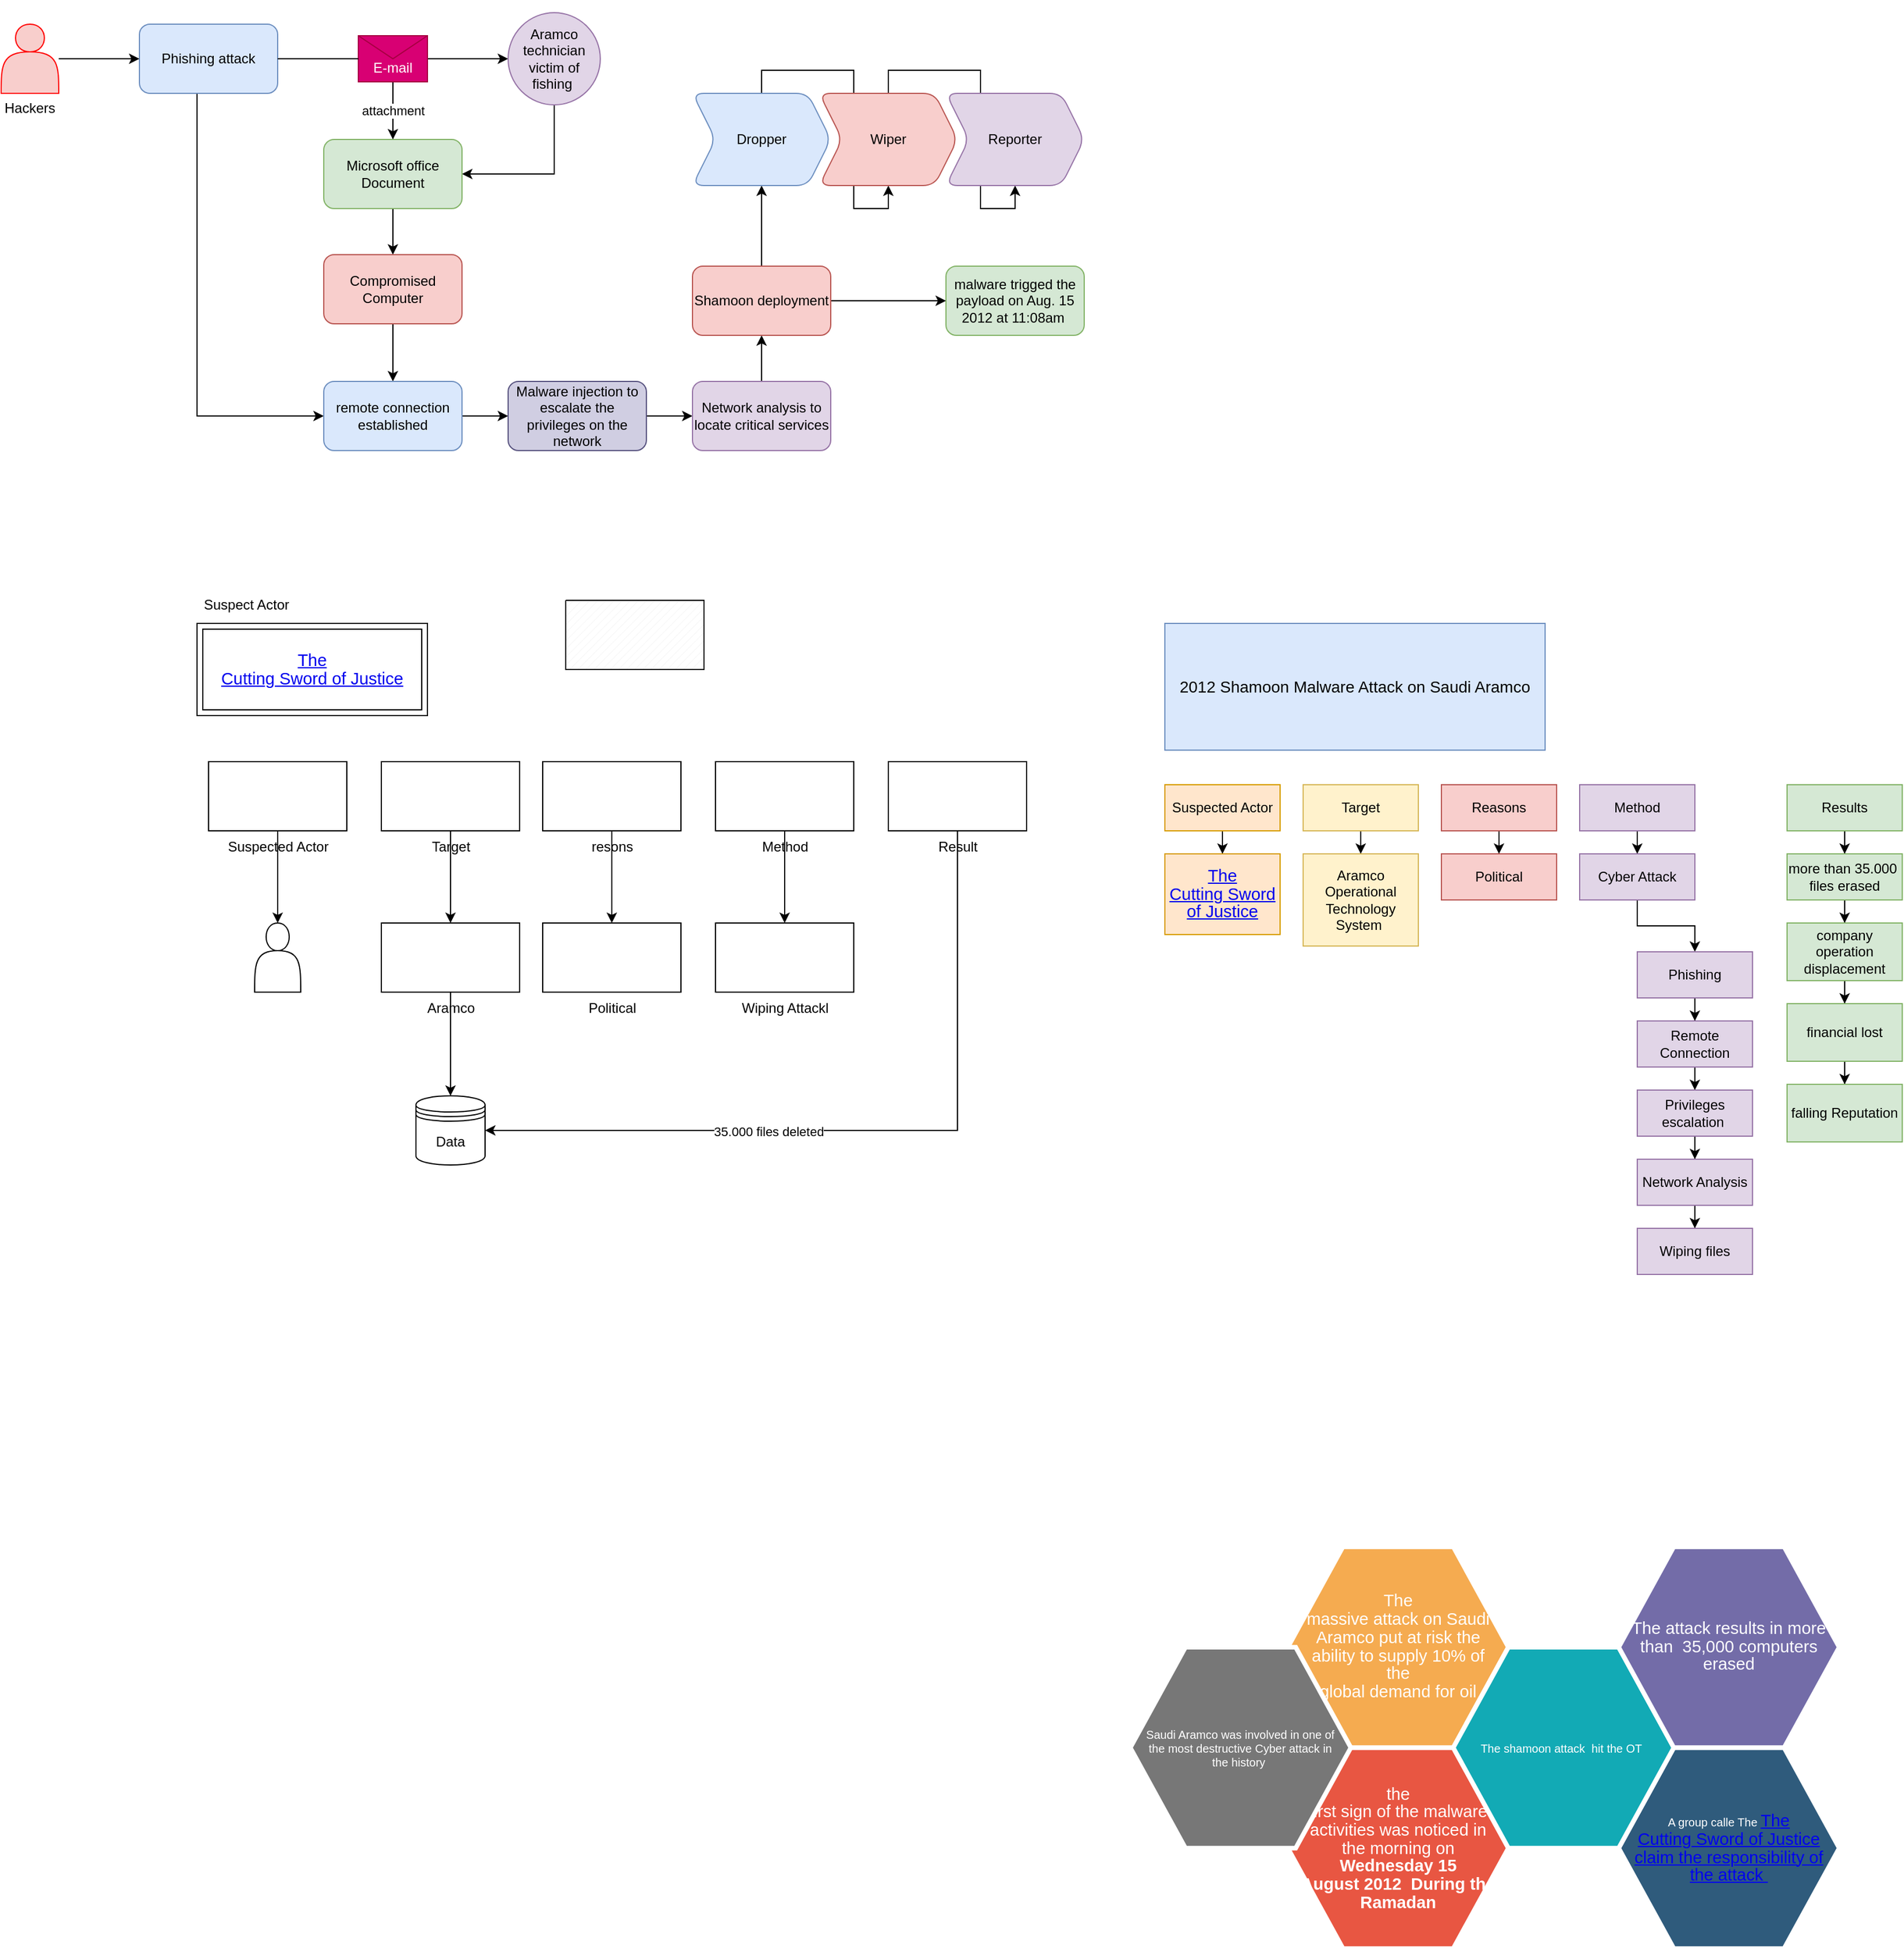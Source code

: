 <mxfile version="17.4.6" type="device"><diagram id="x3H5RUJ7xkRhy6DAXRyH" name="Page-1"><mxGraphModel dx="1752" dy="527" grid="1" gridSize="10" guides="1" tooltips="1" connect="1" arrows="1" fold="1" page="1" pageScale="1" pageWidth="827" pageHeight="1169" math="0" shadow="0"><root><mxCell id="0"/><mxCell id="1" parent="0"/><mxCell id="g6I7UamEDf8_yvN3IBJ3-4" style="edgeStyle=orthogonalEdgeStyle;rounded=0;orthogonalLoop=1;jettySize=auto;html=1;exitX=1;exitY=0.5;exitDx=0;exitDy=0;startArrow=none;" edge="1" parent="1" source="g6I7UamEDf8_yvN3IBJ3-15" target="g6I7UamEDf8_yvN3IBJ3-2"><mxGeometry relative="1" as="geometry"/></mxCell><mxCell id="g6I7UamEDf8_yvN3IBJ3-45" style="edgeStyle=orthogonalEdgeStyle;rounded=0;orthogonalLoop=1;jettySize=auto;html=1;entryX=0;entryY=0.5;entryDx=0;entryDy=0;fontColor=#000000;" edge="1" parent="1" source="g6I7UamEDf8_yvN3IBJ3-1" target="g6I7UamEDf8_yvN3IBJ3-22"><mxGeometry relative="1" as="geometry"><Array as="points"><mxPoint y="480"/></Array></mxGeometry></mxCell><mxCell id="g6I7UamEDf8_yvN3IBJ3-1" value="Phishing attack" style="rounded=1;whiteSpace=wrap;html=1;fillColor=#dae8fc;strokeColor=#6c8ebf;" vertex="1" parent="1"><mxGeometry x="-50" y="140" width="120" height="60" as="geometry"/></mxCell><mxCell id="g6I7UamEDf8_yvN3IBJ3-19" style="edgeStyle=orthogonalEdgeStyle;rounded=0;orthogonalLoop=1;jettySize=auto;html=1;entryX=1;entryY=0.5;entryDx=0;entryDy=0;fontColor=#000000;" edge="1" parent="1" source="g6I7UamEDf8_yvN3IBJ3-2" target="g6I7UamEDf8_yvN3IBJ3-13"><mxGeometry relative="1" as="geometry"><Array as="points"><mxPoint x="310" y="270"/></Array></mxGeometry></mxCell><mxCell id="g6I7UamEDf8_yvN3IBJ3-2" value="Aramco technician&lt;br&gt;victim of fishing&amp;nbsp;" style="ellipse;whiteSpace=wrap;html=1;aspect=fixed;fillColor=#e1d5e7;strokeColor=#9673a6;" vertex="1" parent="1"><mxGeometry x="270" y="130" width="80" height="80" as="geometry"/></mxCell><mxCell id="g6I7UamEDf8_yvN3IBJ3-3" value="malware trigged the payload on Aug. 15 2012 at 11:08am&amp;nbsp;" style="rounded=1;whiteSpace=wrap;html=1;fillColor=#d5e8d4;strokeColor=#82b366;" vertex="1" parent="1"><mxGeometry x="650" y="350" width="120" height="60" as="geometry"/></mxCell><mxCell id="g6I7UamEDf8_yvN3IBJ3-25" style="edgeStyle=orthogonalEdgeStyle;rounded=0;orthogonalLoop=1;jettySize=auto;html=1;exitX=0.5;exitY=1;exitDx=0;exitDy=0;fontColor=#000000;" edge="1" parent="1" source="g6I7UamEDf8_yvN3IBJ3-13" target="g6I7UamEDf8_yvN3IBJ3-14"><mxGeometry relative="1" as="geometry"/></mxCell><mxCell id="g6I7UamEDf8_yvN3IBJ3-13" value="Microsoft office&lt;br&gt;Document" style="rounded=1;whiteSpace=wrap;html=1;fillColor=#d5e8d4;strokeColor=#82b366;" vertex="1" parent="1"><mxGeometry x="110" y="240" width="120" height="60" as="geometry"/></mxCell><mxCell id="g6I7UamEDf8_yvN3IBJ3-23" value="" style="edgeStyle=orthogonalEdgeStyle;rounded=0;orthogonalLoop=1;jettySize=auto;html=1;fontColor=#000000;" edge="1" parent="1" source="g6I7UamEDf8_yvN3IBJ3-14" target="g6I7UamEDf8_yvN3IBJ3-22"><mxGeometry relative="1" as="geometry"/></mxCell><mxCell id="g6I7UamEDf8_yvN3IBJ3-14" value="Compromised Computer" style="rounded=1;whiteSpace=wrap;html=1;fillColor=#f8cecc;strokeColor=#b85450;" vertex="1" parent="1"><mxGeometry x="110" y="340" width="120" height="60" as="geometry"/></mxCell><mxCell id="g6I7UamEDf8_yvN3IBJ3-17" value="attachment" style="edgeStyle=orthogonalEdgeStyle;rounded=0;orthogonalLoop=1;jettySize=auto;html=1;fontColor=#000000;" edge="1" parent="1" source="g6I7UamEDf8_yvN3IBJ3-15" target="g6I7UamEDf8_yvN3IBJ3-13"><mxGeometry relative="1" as="geometry"><Array as="points"><mxPoint x="170" y="210"/><mxPoint x="170" y="210"/></Array></mxGeometry></mxCell><mxCell id="g6I7UamEDf8_yvN3IBJ3-15" value="&lt;br&gt;E-mail" style="shape=message;html=1;whiteSpace=wrap;html=1;outlineConnect=0;labelBackgroundColor=none;fillColor=#d80073;strokeColor=#A50040;fontColor=#ffffff;" vertex="1" parent="1"><mxGeometry x="140" y="150" width="60" height="40" as="geometry"/></mxCell><mxCell id="g6I7UamEDf8_yvN3IBJ3-16" value="" style="edgeStyle=orthogonalEdgeStyle;rounded=0;orthogonalLoop=1;jettySize=auto;html=1;exitX=1;exitY=0.5;exitDx=0;exitDy=0;endArrow=none;" edge="1" parent="1" source="g6I7UamEDf8_yvN3IBJ3-1" target="g6I7UamEDf8_yvN3IBJ3-15"><mxGeometry relative="1" as="geometry"><mxPoint x="70" y="170" as="sourcePoint"/><mxPoint x="270" y="170" as="targetPoint"/></mxGeometry></mxCell><mxCell id="g6I7UamEDf8_yvN3IBJ3-31" value="" style="edgeStyle=orthogonalEdgeStyle;rounded=0;orthogonalLoop=1;jettySize=auto;html=1;fontColor=#000000;" edge="1" parent="1" source="g6I7UamEDf8_yvN3IBJ3-22" target="g6I7UamEDf8_yvN3IBJ3-30"><mxGeometry relative="1" as="geometry"/></mxCell><mxCell id="g6I7UamEDf8_yvN3IBJ3-22" value="remote connection established" style="whiteSpace=wrap;html=1;fillColor=#dae8fc;strokeColor=#6c8ebf;rounded=1;" vertex="1" parent="1"><mxGeometry x="110" y="450" width="120" height="60" as="geometry"/></mxCell><mxCell id="g6I7UamEDf8_yvN3IBJ3-28" value="" style="edgeStyle=orthogonalEdgeStyle;rounded=0;orthogonalLoop=1;jettySize=auto;html=1;fontColor=#000000;" edge="1" parent="1" source="g6I7UamEDf8_yvN3IBJ3-26" target="g6I7UamEDf8_yvN3IBJ3-1"><mxGeometry relative="1" as="geometry"/></mxCell><mxCell id="g6I7UamEDf8_yvN3IBJ3-26" value="&lt;br&gt;&lt;br&gt;&lt;br&gt;&lt;br&gt;&lt;br&gt;&lt;br&gt;Hackers" style="shape=actor;whiteSpace=wrap;html=1;labelBackgroundColor=none;fillColor=#f8cecc;strokeColor=#FF0000;" vertex="1" parent="1"><mxGeometry x="-170" y="140" width="50" height="60" as="geometry"/></mxCell><mxCell id="g6I7UamEDf8_yvN3IBJ3-33" value="" style="edgeStyle=orthogonalEdgeStyle;rounded=0;orthogonalLoop=1;jettySize=auto;html=1;fontColor=#000000;" edge="1" parent="1" source="g6I7UamEDf8_yvN3IBJ3-30" target="g6I7UamEDf8_yvN3IBJ3-32"><mxGeometry relative="1" as="geometry"/></mxCell><mxCell id="g6I7UamEDf8_yvN3IBJ3-30" value="Malware injection to escalate the privileges on the network" style="rounded=1;whiteSpace=wrap;html=1;fillColor=#d0cee2;strokeColor=#56517e;" vertex="1" parent="1"><mxGeometry x="270" y="450" width="120" height="60" as="geometry"/></mxCell><mxCell id="g6I7UamEDf8_yvN3IBJ3-35" value="" style="edgeStyle=orthogonalEdgeStyle;rounded=0;orthogonalLoop=1;jettySize=auto;html=1;fontColor=#000000;" edge="1" parent="1" source="g6I7UamEDf8_yvN3IBJ3-32" target="g6I7UamEDf8_yvN3IBJ3-34"><mxGeometry relative="1" as="geometry"/></mxCell><mxCell id="g6I7UamEDf8_yvN3IBJ3-32" value="Network analysis to locate critical services" style="whiteSpace=wrap;html=1;fillColor=#e1d5e7;strokeColor=#9673a6;rounded=1;" vertex="1" parent="1"><mxGeometry x="430" y="450" width="120" height="60" as="geometry"/></mxCell><mxCell id="g6I7UamEDf8_yvN3IBJ3-37" value="" style="edgeStyle=orthogonalEdgeStyle;rounded=0;orthogonalLoop=1;jettySize=auto;html=1;fontColor=#000000;" edge="1" parent="1" source="g6I7UamEDf8_yvN3IBJ3-34" target="g6I7UamEDf8_yvN3IBJ3-36"><mxGeometry relative="1" as="geometry"/></mxCell><mxCell id="g6I7UamEDf8_yvN3IBJ3-48" value="" style="edgeStyle=orthogonalEdgeStyle;rounded=0;orthogonalLoop=1;jettySize=auto;html=1;fontColor=#000000;" edge="1" parent="1" source="g6I7UamEDf8_yvN3IBJ3-34" target="g6I7UamEDf8_yvN3IBJ3-3"><mxGeometry relative="1" as="geometry"/></mxCell><mxCell id="g6I7UamEDf8_yvN3IBJ3-34" value="Shamoon deployment" style="whiteSpace=wrap;html=1;fillColor=#f8cecc;strokeColor=#b85450;rounded=1;" vertex="1" parent="1"><mxGeometry x="430" y="350" width="120" height="60" as="geometry"/></mxCell><mxCell id="g6I7UamEDf8_yvN3IBJ3-40" value="" style="edgeStyle=orthogonalEdgeStyle;rounded=0;orthogonalLoop=1;jettySize=auto;html=1;fontColor=#000000;" edge="1" parent="1" source="g6I7UamEDf8_yvN3IBJ3-36" target="g6I7UamEDf8_yvN3IBJ3-39"><mxGeometry relative="1" as="geometry"/></mxCell><mxCell id="g6I7UamEDf8_yvN3IBJ3-36" value="Dropper" style="shape=step;perimeter=stepPerimeter;whiteSpace=wrap;html=1;fixedSize=1;fillColor=#dae8fc;strokeColor=#6c8ebf;rounded=1;" vertex="1" parent="1"><mxGeometry x="430" y="200" width="120" height="80" as="geometry"/></mxCell><mxCell id="g6I7UamEDf8_yvN3IBJ3-42" value="" style="edgeStyle=orthogonalEdgeStyle;rounded=0;orthogonalLoop=1;jettySize=auto;html=1;fontColor=#000000;" edge="1" parent="1" source="g6I7UamEDf8_yvN3IBJ3-39" target="g6I7UamEDf8_yvN3IBJ3-41"><mxGeometry relative="1" as="geometry"/></mxCell><mxCell id="g6I7UamEDf8_yvN3IBJ3-39" value="Wiper" style="shape=step;perimeter=stepPerimeter;whiteSpace=wrap;html=1;fixedSize=1;fillColor=#f8cecc;strokeColor=#b85450;rounded=1;" vertex="1" parent="1"><mxGeometry x="540" y="200" width="120" height="80" as="geometry"/></mxCell><mxCell id="g6I7UamEDf8_yvN3IBJ3-41" value="Reporter" style="shape=step;perimeter=stepPerimeter;whiteSpace=wrap;html=1;fixedSize=1;fillColor=#e1d5e7;strokeColor=#9673a6;rounded=1;" vertex="1" parent="1"><mxGeometry x="650" y="200" width="120" height="80" as="geometry"/></mxCell><mxCell id="g6I7UamEDf8_yvN3IBJ3-50" value="Data" style="shape=datastore;whiteSpace=wrap;html=1;labelBackgroundColor=none;fontColor=#000000;fillColor=none;" vertex="1" parent="1"><mxGeometry x="190" y="1070" width="60" height="60" as="geometry"/></mxCell><mxCell id="g6I7UamEDf8_yvN3IBJ3-63" value="" style="edgeStyle=orthogonalEdgeStyle;rounded=0;orthogonalLoop=1;jettySize=auto;html=1;fontColor=#000000;" edge="1" parent="1" source="g6I7UamEDf8_yvN3IBJ3-51" target="g6I7UamEDf8_yvN3IBJ3-62"><mxGeometry relative="1" as="geometry"/></mxCell><mxCell id="g6I7UamEDf8_yvN3IBJ3-51" value="resons" style="verticalLabelPosition=bottom;verticalAlign=top;html=1;shape=mxgraph.basic.rect;fillColor2=none;strokeWidth=1;size=25.93;indent=5;labelBackgroundColor=none;fontColor=#000000;fillColor=none;" vertex="1" parent="1"><mxGeometry x="300" y="780" width="120" height="60" as="geometry"/></mxCell><mxCell id="g6I7UamEDf8_yvN3IBJ3-65" value="" style="edgeStyle=orthogonalEdgeStyle;rounded=0;orthogonalLoop=1;jettySize=auto;html=1;fontColor=#000000;" edge="1" parent="1" source="g6I7UamEDf8_yvN3IBJ3-52" target="g6I7UamEDf8_yvN3IBJ3-64"><mxGeometry relative="1" as="geometry"/></mxCell><mxCell id="g6I7UamEDf8_yvN3IBJ3-52" value="Method" style="verticalLabelPosition=bottom;verticalAlign=top;html=1;shape=mxgraph.basic.rect;fillColor2=none;strokeWidth=1;size=25.93;indent=5;labelBackgroundColor=none;fontColor=#000000;fillColor=none;" vertex="1" parent="1"><mxGeometry x="450" y="780" width="120" height="60" as="geometry"/></mxCell><mxCell id="g6I7UamEDf8_yvN3IBJ3-58" value="" style="edgeStyle=orthogonalEdgeStyle;rounded=0;orthogonalLoop=1;jettySize=auto;html=1;fontColor=#000000;" edge="1" parent="1" source="g6I7UamEDf8_yvN3IBJ3-53" target="g6I7UamEDf8_yvN3IBJ3-57"><mxGeometry relative="1" as="geometry"/></mxCell><mxCell id="g6I7UamEDf8_yvN3IBJ3-53" value="Target" style="verticalLabelPosition=bottom;verticalAlign=top;html=1;shape=mxgraph.basic.rect;fillColor2=none;strokeWidth=1;size=25.93;indent=5;labelBackgroundColor=none;fontColor=#000000;fillColor=none;" vertex="1" parent="1"><mxGeometry x="160" y="780" width="120" height="60" as="geometry"/></mxCell><mxCell id="g6I7UamEDf8_yvN3IBJ3-61" value="" style="edgeStyle=orthogonalEdgeStyle;rounded=0;orthogonalLoop=1;jettySize=auto;html=1;fontColor=#000000;" edge="1" parent="1" source="g6I7UamEDf8_yvN3IBJ3-55" target="g6I7UamEDf8_yvN3IBJ3-56"><mxGeometry relative="1" as="geometry"/></mxCell><mxCell id="g6I7UamEDf8_yvN3IBJ3-55" value="Suspected Actor" style="verticalLabelPosition=bottom;verticalAlign=top;html=1;shape=mxgraph.basic.rect;fillColor2=none;strokeWidth=1;size=25.93;indent=5;labelBackgroundColor=none;fontColor=#000000;fillColor=none;" vertex="1" parent="1"><mxGeometry x="10" y="780" width="120" height="60" as="geometry"/></mxCell><mxCell id="g6I7UamEDf8_yvN3IBJ3-56" value="" style="shape=actor;whiteSpace=wrap;html=1;labelBackgroundColor=none;fontColor=#000000;fillColor=none;" vertex="1" parent="1"><mxGeometry x="50" y="920" width="40" height="60" as="geometry"/></mxCell><mxCell id="g6I7UamEDf8_yvN3IBJ3-59" value="" style="edgeStyle=orthogonalEdgeStyle;rounded=0;orthogonalLoop=1;jettySize=auto;html=1;fontColor=#000000;" edge="1" parent="1" source="g6I7UamEDf8_yvN3IBJ3-57" target="g6I7UamEDf8_yvN3IBJ3-50"><mxGeometry relative="1" as="geometry"/></mxCell><mxCell id="g6I7UamEDf8_yvN3IBJ3-57" value="Aramco" style="verticalLabelPosition=bottom;verticalAlign=top;html=1;shape=mxgraph.basic.rect;fillColor2=none;strokeWidth=1;size=25.93;indent=5;labelBackgroundColor=none;fontColor=#000000;fillColor=none;" vertex="1" parent="1"><mxGeometry x="160" y="920" width="120" height="60" as="geometry"/></mxCell><mxCell id="g6I7UamEDf8_yvN3IBJ3-62" value="Political" style="verticalLabelPosition=bottom;verticalAlign=top;html=1;shape=mxgraph.basic.rect;fillColor2=none;strokeWidth=1;size=25.93;indent=5;labelBackgroundColor=none;fontColor=#000000;fillColor=none;" vertex="1" parent="1"><mxGeometry x="300" y="920" width="120" height="60" as="geometry"/></mxCell><mxCell id="g6I7UamEDf8_yvN3IBJ3-64" value="Wiping Attackl" style="verticalLabelPosition=bottom;verticalAlign=top;html=1;shape=mxgraph.basic.rect;fillColor2=none;strokeWidth=1;size=25.93;indent=5;labelBackgroundColor=none;fontColor=#000000;fillColor=none;" vertex="1" parent="1"><mxGeometry x="450" y="920" width="120" height="60" as="geometry"/></mxCell><mxCell id="g6I7UamEDf8_yvN3IBJ3-69" style="edgeStyle=orthogonalEdgeStyle;rounded=0;orthogonalLoop=1;jettySize=auto;html=1;entryX=1;entryY=0.5;entryDx=0;entryDy=0;fontColor=#000000;" edge="1" parent="1" source="g6I7UamEDf8_yvN3IBJ3-66" target="g6I7UamEDf8_yvN3IBJ3-50"><mxGeometry relative="1" as="geometry"><Array as="points"><mxPoint x="660" y="1100"/></Array></mxGeometry></mxCell><mxCell id="g6I7UamEDf8_yvN3IBJ3-71" value="35.000 files deleted" style="edgeLabel;html=1;align=center;verticalAlign=middle;resizable=0;points=[];fontColor=#000000;" vertex="1" connectable="0" parent="g6I7UamEDf8_yvN3IBJ3-69"><mxGeometry x="0.267" y="1" relative="1" as="geometry"><mxPoint as="offset"/></mxGeometry></mxCell><mxCell id="g6I7UamEDf8_yvN3IBJ3-66" value="Result" style="verticalLabelPosition=bottom;verticalAlign=top;html=1;shape=mxgraph.basic.rect;fillColor2=none;strokeWidth=1;size=25.93;indent=5;labelBackgroundColor=none;fontColor=#000000;fillColor=none;" vertex="1" parent="1"><mxGeometry x="600" y="780" width="120" height="60" as="geometry"/></mxCell><mxCell id="g6I7UamEDf8_yvN3IBJ3-70" value="" style="verticalLabelPosition=bottom;verticalAlign=top;html=1;shape=mxgraph.basic.patternFillRect;fillStyle=diag;step=5;fillStrokeWidth=0.2;fillStrokeColor=#dddddd;labelBackgroundColor=none;fontColor=#000000;fillColor=none;" vertex="1" parent="1"><mxGeometry x="320" y="640" width="120" height="60" as="geometry"/></mxCell><mxCell id="g6I7UamEDf8_yvN3IBJ3-72" value="&lt;a name=&quot;_Hlk102032799&quot;&gt;&lt;span style=&quot;font-size: 11.0pt ; line-height: 107% ; font-family: &amp;#34;calibri&amp;#34; , sans-serif&quot;&gt;The&lt;br/&gt;Cutting Sword of Justice&lt;/span&gt;&lt;/a&gt;" style="shape=ext;margin=3;double=1;whiteSpace=wrap;html=1;align=center;labelBackgroundColor=none;fontColor=#000000;fillColor=none;" vertex="1" parent="1"><mxGeometry y="660" width="200" height="80" as="geometry"/></mxCell><mxCell id="g6I7UamEDf8_yvN3IBJ3-73" value="Suspect Actor" style="text;strokeColor=none;fillColor=none;spacingLeft=4;spacingRight=4;overflow=hidden;rotatable=0;points=[[0,0.5],[1,0.5]];portConstraint=eastwest;fontSize=12;labelBackgroundColor=none;fontColor=#000000;" vertex="1" parent="1"><mxGeometry y="630" width="150" height="30" as="geometry"/></mxCell><mxCell id="g6I7UamEDf8_yvN3IBJ3-129" value="" style="edgeStyle=orthogonalEdgeStyle;rounded=0;orthogonalLoop=1;jettySize=auto;html=1;fontColor=#000000;" edge="1" parent="1" source="g6I7UamEDf8_yvN3IBJ3-94" target="g6I7UamEDf8_yvN3IBJ3-128"><mxGeometry relative="1" as="geometry"/></mxCell><mxCell id="g6I7UamEDf8_yvN3IBJ3-94" value="&lt;span&gt;Suspected Actor&lt;/span&gt;" style="whiteSpace=wrap;html=1;align=center;labelBackgroundColor=none;fillColor=#ffe6cc;strokeColor=#d79b00;" vertex="1" parent="1"><mxGeometry x="840" y="800" width="100" height="40" as="geometry"/></mxCell><mxCell id="g6I7UamEDf8_yvN3IBJ3-102" value="" style="edgeStyle=orthogonalEdgeStyle;rounded=0;orthogonalLoop=1;jettySize=auto;html=1;fontColor=#000000;" edge="1" parent="1" source="g6I7UamEDf8_yvN3IBJ3-100" target="g6I7UamEDf8_yvN3IBJ3-101"><mxGeometry relative="1" as="geometry"/></mxCell><mxCell id="g6I7UamEDf8_yvN3IBJ3-100" value="Target" style="whiteSpace=wrap;html=1;align=center;labelBackgroundColor=none;fillColor=#fff2cc;strokeColor=#d6b656;" vertex="1" parent="1"><mxGeometry x="960" y="800" width="100" height="40" as="geometry"/></mxCell><mxCell id="g6I7UamEDf8_yvN3IBJ3-101" value="Aramco Operational Technology System&amp;nbsp;" style="whiteSpace=wrap;html=1;align=center;labelBackgroundColor=none;fillColor=#fff2cc;strokeColor=#d6b656;" vertex="1" parent="1"><mxGeometry x="960" y="860" width="100" height="80" as="geometry"/></mxCell><mxCell id="g6I7UamEDf8_yvN3IBJ3-105" value="" style="edgeStyle=orthogonalEdgeStyle;rounded=0;orthogonalLoop=1;jettySize=auto;html=1;fontColor=#000000;" edge="1" parent="1" source="g6I7UamEDf8_yvN3IBJ3-103" target="g6I7UamEDf8_yvN3IBJ3-104"><mxGeometry relative="1" as="geometry"/></mxCell><mxCell id="g6I7UamEDf8_yvN3IBJ3-103" value="Reasons" style="whiteSpace=wrap;html=1;align=center;labelBackgroundColor=none;fillColor=#f8cecc;strokeColor=#b85450;" vertex="1" parent="1"><mxGeometry x="1080" y="800" width="100" height="40" as="geometry"/></mxCell><mxCell id="g6I7UamEDf8_yvN3IBJ3-104" value="Political" style="whiteSpace=wrap;html=1;align=center;labelBackgroundColor=none;fillColor=#f8cecc;strokeColor=#b85450;" vertex="1" parent="1"><mxGeometry x="1080" y="860" width="100" height="40" as="geometry"/></mxCell><mxCell id="g6I7UamEDf8_yvN3IBJ3-108" value="" style="edgeStyle=orthogonalEdgeStyle;rounded=0;orthogonalLoop=1;jettySize=auto;html=1;fontColor=#000000;" edge="1" parent="1" source="g6I7UamEDf8_yvN3IBJ3-106" target="g6I7UamEDf8_yvN3IBJ3-107"><mxGeometry relative="1" as="geometry"/></mxCell><mxCell id="g6I7UamEDf8_yvN3IBJ3-106" value="Method" style="whiteSpace=wrap;html=1;align=center;labelBackgroundColor=none;fillColor=#e1d5e7;strokeColor=#9673a6;" vertex="1" parent="1"><mxGeometry x="1200" y="800" width="100" height="40" as="geometry"/></mxCell><mxCell id="g6I7UamEDf8_yvN3IBJ3-110" value="" style="edgeStyle=orthogonalEdgeStyle;rounded=0;orthogonalLoop=1;jettySize=auto;html=1;fontColor=#000000;" edge="1" parent="1" source="g6I7UamEDf8_yvN3IBJ3-107" target="g6I7UamEDf8_yvN3IBJ3-109"><mxGeometry relative="1" as="geometry"/></mxCell><mxCell id="g6I7UamEDf8_yvN3IBJ3-107" value="Cyber Attack" style="whiteSpace=wrap;html=1;align=center;labelBackgroundColor=none;fillColor=#e1d5e7;strokeColor=#9673a6;" vertex="1" parent="1"><mxGeometry x="1200" y="860" width="100" height="40" as="geometry"/></mxCell><mxCell id="g6I7UamEDf8_yvN3IBJ3-112" value="" style="edgeStyle=orthogonalEdgeStyle;rounded=0;orthogonalLoop=1;jettySize=auto;html=1;fontColor=#000000;" edge="1" parent="1" source="g6I7UamEDf8_yvN3IBJ3-109" target="g6I7UamEDf8_yvN3IBJ3-111"><mxGeometry relative="1" as="geometry"/></mxCell><mxCell id="g6I7UamEDf8_yvN3IBJ3-109" value="Phishing" style="whiteSpace=wrap;html=1;align=center;labelBackgroundColor=none;fillColor=#e1d5e7;strokeColor=#9673a6;" vertex="1" parent="1"><mxGeometry x="1250" y="945" width="100" height="40" as="geometry"/></mxCell><mxCell id="g6I7UamEDf8_yvN3IBJ3-114" value="" style="edgeStyle=orthogonalEdgeStyle;rounded=0;orthogonalLoop=1;jettySize=auto;html=1;fontColor=#000000;" edge="1" parent="1" source="g6I7UamEDf8_yvN3IBJ3-111" target="g6I7UamEDf8_yvN3IBJ3-113"><mxGeometry relative="1" as="geometry"/></mxCell><mxCell id="g6I7UamEDf8_yvN3IBJ3-111" value="Remote Connection" style="whiteSpace=wrap;html=1;align=center;labelBackgroundColor=none;fillColor=#e1d5e7;strokeColor=#9673a6;" vertex="1" parent="1"><mxGeometry x="1250" y="1005" width="100" height="40" as="geometry"/></mxCell><mxCell id="g6I7UamEDf8_yvN3IBJ3-116" value="" style="edgeStyle=orthogonalEdgeStyle;rounded=0;orthogonalLoop=1;jettySize=auto;html=1;fontColor=#000000;" edge="1" parent="1" source="g6I7UamEDf8_yvN3IBJ3-113" target="g6I7UamEDf8_yvN3IBJ3-115"><mxGeometry relative="1" as="geometry"/></mxCell><mxCell id="g6I7UamEDf8_yvN3IBJ3-113" value="Privileges escalation&amp;nbsp;" style="whiteSpace=wrap;html=1;align=center;labelBackgroundColor=none;fillColor=#e1d5e7;strokeColor=#9673a6;" vertex="1" parent="1"><mxGeometry x="1250" y="1065" width="100" height="40" as="geometry"/></mxCell><mxCell id="g6I7UamEDf8_yvN3IBJ3-118" value="" style="edgeStyle=orthogonalEdgeStyle;rounded=0;orthogonalLoop=1;jettySize=auto;html=1;fontColor=#000000;" edge="1" parent="1" source="g6I7UamEDf8_yvN3IBJ3-115" target="g6I7UamEDf8_yvN3IBJ3-117"><mxGeometry relative="1" as="geometry"/></mxCell><mxCell id="g6I7UamEDf8_yvN3IBJ3-115" value="Network Analysis" style="whiteSpace=wrap;html=1;align=center;labelBackgroundColor=none;fillColor=#e1d5e7;strokeColor=#9673a6;" vertex="1" parent="1"><mxGeometry x="1250" y="1125" width="100" height="40" as="geometry"/></mxCell><mxCell id="g6I7UamEDf8_yvN3IBJ3-117" value="Wiping files" style="whiteSpace=wrap;html=1;align=center;labelBackgroundColor=none;fillColor=#e1d5e7;strokeColor=#9673a6;" vertex="1" parent="1"><mxGeometry x="1250" y="1185" width="100" height="40" as="geometry"/></mxCell><mxCell id="g6I7UamEDf8_yvN3IBJ3-121" value="" style="edgeStyle=orthogonalEdgeStyle;rounded=0;orthogonalLoop=1;jettySize=auto;html=1;fontColor=#000000;" edge="1" parent="1" source="g6I7UamEDf8_yvN3IBJ3-119" target="g6I7UamEDf8_yvN3IBJ3-120"><mxGeometry relative="1" as="geometry"/></mxCell><mxCell id="g6I7UamEDf8_yvN3IBJ3-119" value="Results" style="whiteSpace=wrap;html=1;align=center;labelBackgroundColor=none;fillColor=#d5e8d4;strokeColor=#82b366;" vertex="1" parent="1"><mxGeometry x="1380" y="800" width="100" height="40" as="geometry"/></mxCell><mxCell id="g6I7UamEDf8_yvN3IBJ3-123" value="" style="edgeStyle=orthogonalEdgeStyle;rounded=0;orthogonalLoop=1;jettySize=auto;html=1;fontColor=#000000;" edge="1" parent="1" source="g6I7UamEDf8_yvN3IBJ3-120" target="g6I7UamEDf8_yvN3IBJ3-122"><mxGeometry relative="1" as="geometry"/></mxCell><mxCell id="g6I7UamEDf8_yvN3IBJ3-120" value="more than 35.000&amp;nbsp; files erased" style="whiteSpace=wrap;html=1;align=center;labelBackgroundColor=none;fillColor=#d5e8d4;strokeColor=#82b366;" vertex="1" parent="1"><mxGeometry x="1380" y="860" width="100" height="40" as="geometry"/></mxCell><mxCell id="g6I7UamEDf8_yvN3IBJ3-125" value="" style="edgeStyle=orthogonalEdgeStyle;rounded=0;orthogonalLoop=1;jettySize=auto;html=1;fontColor=#000000;" edge="1" parent="1" source="g6I7UamEDf8_yvN3IBJ3-122" target="g6I7UamEDf8_yvN3IBJ3-124"><mxGeometry relative="1" as="geometry"/></mxCell><mxCell id="g6I7UamEDf8_yvN3IBJ3-122" value="company operation displacement" style="whiteSpace=wrap;html=1;align=center;labelBackgroundColor=none;fillColor=#d5e8d4;strokeColor=#82b366;" vertex="1" parent="1"><mxGeometry x="1380" y="920" width="100" height="50" as="geometry"/></mxCell><mxCell id="g6I7UamEDf8_yvN3IBJ3-127" value="" style="edgeStyle=orthogonalEdgeStyle;rounded=0;orthogonalLoop=1;jettySize=auto;html=1;fontColor=#000000;" edge="1" parent="1" source="g6I7UamEDf8_yvN3IBJ3-124" target="g6I7UamEDf8_yvN3IBJ3-126"><mxGeometry relative="1" as="geometry"/></mxCell><mxCell id="g6I7UamEDf8_yvN3IBJ3-124" value="financial lost" style="whiteSpace=wrap;html=1;align=center;labelBackgroundColor=none;fillColor=#d5e8d4;strokeColor=#82b366;" vertex="1" parent="1"><mxGeometry x="1380" y="990" width="100" height="50" as="geometry"/></mxCell><mxCell id="g6I7UamEDf8_yvN3IBJ3-126" value="falling Reputation" style="whiteSpace=wrap;html=1;align=center;labelBackgroundColor=none;fillColor=#d5e8d4;strokeColor=#82b366;" vertex="1" parent="1"><mxGeometry x="1380" y="1060" width="100" height="50" as="geometry"/></mxCell><mxCell id="g6I7UamEDf8_yvN3IBJ3-128" value="&lt;a name=&quot;_Hlk102032799&quot;&gt;&lt;span style=&quot;font-size: 11.0pt ; line-height: 107% ; font-family: &amp;#34;calibri&amp;#34; , sans-serif&quot;&gt;The&lt;br/&gt;Cutting Sword of Justice&lt;/span&gt;&lt;/a&gt;" style="whiteSpace=wrap;html=1;align=center;labelBackgroundColor=none;fillColor=#ffe6cc;strokeColor=#d79b00;" vertex="1" parent="1"><mxGeometry x="840" y="860" width="100" height="70" as="geometry"/></mxCell><mxCell id="g6I7UamEDf8_yvN3IBJ3-131" value="2012 Shamoon Malware Attack on Saudi Aramco" style="whiteSpace=wrap;html=1;align=center;labelBackgroundColor=none;fontSize=14;fillColor=#dae8fc;strokeColor=#6c8ebf;" vertex="1" parent="1"><mxGeometry x="840" y="660" width="330" height="110" as="geometry"/></mxCell><mxCell id="g6I7UamEDf8_yvN3IBJ3-150" value="" style="group" vertex="1" connectable="0" parent="1"><mxGeometry x="810" y="1461.33" width="615.29" height="348.67" as="geometry"/></mxCell><mxCell id="g6I7UamEDf8_yvN3IBJ3-143" value="&lt;span style=&quot;font-size: 11.0pt ; line-height: 107% ; font-family: &amp;#34;calibri&amp;#34; , sans-serif&quot;&gt;the&lt;br/&gt;first sign of the malware activities was noticed in the morning&amp;nbsp;on &lt;b&gt;Wednesday&lt;/b&gt;&amp;nbsp;&lt;b&gt;15&lt;br/&gt;August 2012 &amp;nbsp;During the Ramadan&lt;/b&gt;&lt;/span&gt;" style="shape=hexagon;strokeWidth=4;html=1;fillColor=#E85642;strokeColor=#ffffff;shadow=0;fontSize=10;fontColor=#FFFFFF;align=center;fontStyle=0;whiteSpace=wrap;spacing=10;rounded=0;labelBackgroundColor=none;" vertex="1" parent="g6I7UamEDf8_yvN3IBJ3-150"><mxGeometry x="136.731" y="174.335" width="191.424" height="174.335" as="geometry"/></mxCell><mxCell id="g6I7UamEDf8_yvN3IBJ3-147" value="A group calle The&amp;nbsp;&lt;a name=&quot;_Hlk102032799&quot; style=&quot;font-size: 12px&quot;&gt;&lt;span style=&quot;font-size: 11pt ; line-height: 15.693px ; font-family: &amp;#34;calibri&amp;#34; , sans-serif&quot;&gt;The&lt;br&gt;Cutting Sword of Justice&lt;br&gt;claim the responsibility of the attack&amp;nbsp;&lt;br&gt;&lt;/span&gt;&lt;/a&gt;" style="shape=hexagon;strokeWidth=4;html=1;fillColor=#2F5B7C;strokeColor=#ffffff;shadow=0;fontSize=10;fontColor=#FFFFFF;align=center;fontStyle=0;whiteSpace=wrap;spacing=10;rounded=0;labelBackgroundColor=none;" vertex="1" parent="g6I7UamEDf8_yvN3IBJ3-150"><mxGeometry x="423.866" y="174.335" width="191.424" height="174.335" as="geometry"/></mxCell><mxCell id="g6I7UamEDf8_yvN3IBJ3-149" value="" style="group" vertex="1" connectable="0" parent="g6I7UamEDf8_yvN3IBJ3-150"><mxGeometry width="615.29" height="261.502" as="geometry"/></mxCell><mxCell id="g6I7UamEDf8_yvN3IBJ3-142" value="&lt;span style=&quot;font-size: 11.0pt ; line-height: 107% ; font-family: &amp;#34;calibri&amp;#34; , sans-serif&quot;&gt;The&lt;br/&gt;massive attack on Saudi Aramco put at risk the ability to supply 10% of the&lt;br/&gt;global demand for oil&lt;/span&gt;" style="shape=hexagon;strokeWidth=4;html=1;fillColor=#F5AB50;strokeColor=#ffffff;shadow=0;fontSize=10;fontColor=#FFFFFF;align=center;fontStyle=0;whiteSpace=wrap;spacing=10;rounded=0;labelBackgroundColor=none;" vertex="1" parent="g6I7UamEDf8_yvN3IBJ3-149"><mxGeometry x="136.731" width="191.424" height="174.335" as="geometry"/></mxCell><mxCell id="g6I7UamEDf8_yvN3IBJ3-144" value="The shamoon attack&amp;nbsp; hit the OT&amp;nbsp;" style="shape=hexagon;strokeWidth=4;html=1;fillColor=#12AAB5;strokeColor=#ffffff;shadow=0;fontSize=10;fontColor=#FFFFFF;align=center;fontStyle=0;whiteSpace=wrap;spacing=10;rounded=0;labelBackgroundColor=none;" vertex="1" parent="g6I7UamEDf8_yvN3IBJ3-149"><mxGeometry x="280.299" y="87.167" width="191.424" height="174.335" as="geometry"/></mxCell><mxCell id="g6I7UamEDf8_yvN3IBJ3-146" value="&lt;span style=&quot;font-size: 11.0pt ; line-height: 107% ; font-family: &amp;#34;calibri&amp;#34; , sans-serif&quot;&gt;The attack results in more than&amp;nbsp; 35,000 computers erased&lt;/span&gt;" style="shape=hexagon;strokeWidth=4;html=1;fillColor=#736CA8;strokeColor=#ffffff;shadow=0;fontSize=10;fontColor=#FFFFFF;align=center;fontStyle=0;whiteSpace=wrap;spacing=10;rounded=0;labelBackgroundColor=none;" vertex="1" parent="g6I7UamEDf8_yvN3IBJ3-149"><mxGeometry x="423.866" width="191.424" height="174.335" as="geometry"/></mxCell><mxCell id="g6I7UamEDf8_yvN3IBJ3-148" value="Saudi Aramco was involved in one of the most destructive Cyber attack in the history&amp;nbsp;" style="shape=hexagon;strokeWidth=4;html=1;fillColor=#777777;strokeColor=#ffffff;shadow=0;fontSize=10;fontColor=#FFFFFF;align=center;fontStyle=0;whiteSpace=wrap;spacing=10;rounded=0;labelBackgroundColor=none;" vertex="1" parent="g6I7UamEDf8_yvN3IBJ3-149"><mxGeometry y="87.167" width="191.424" height="174.335" as="geometry"/></mxCell></root></mxGraphModel></diagram></mxfile>